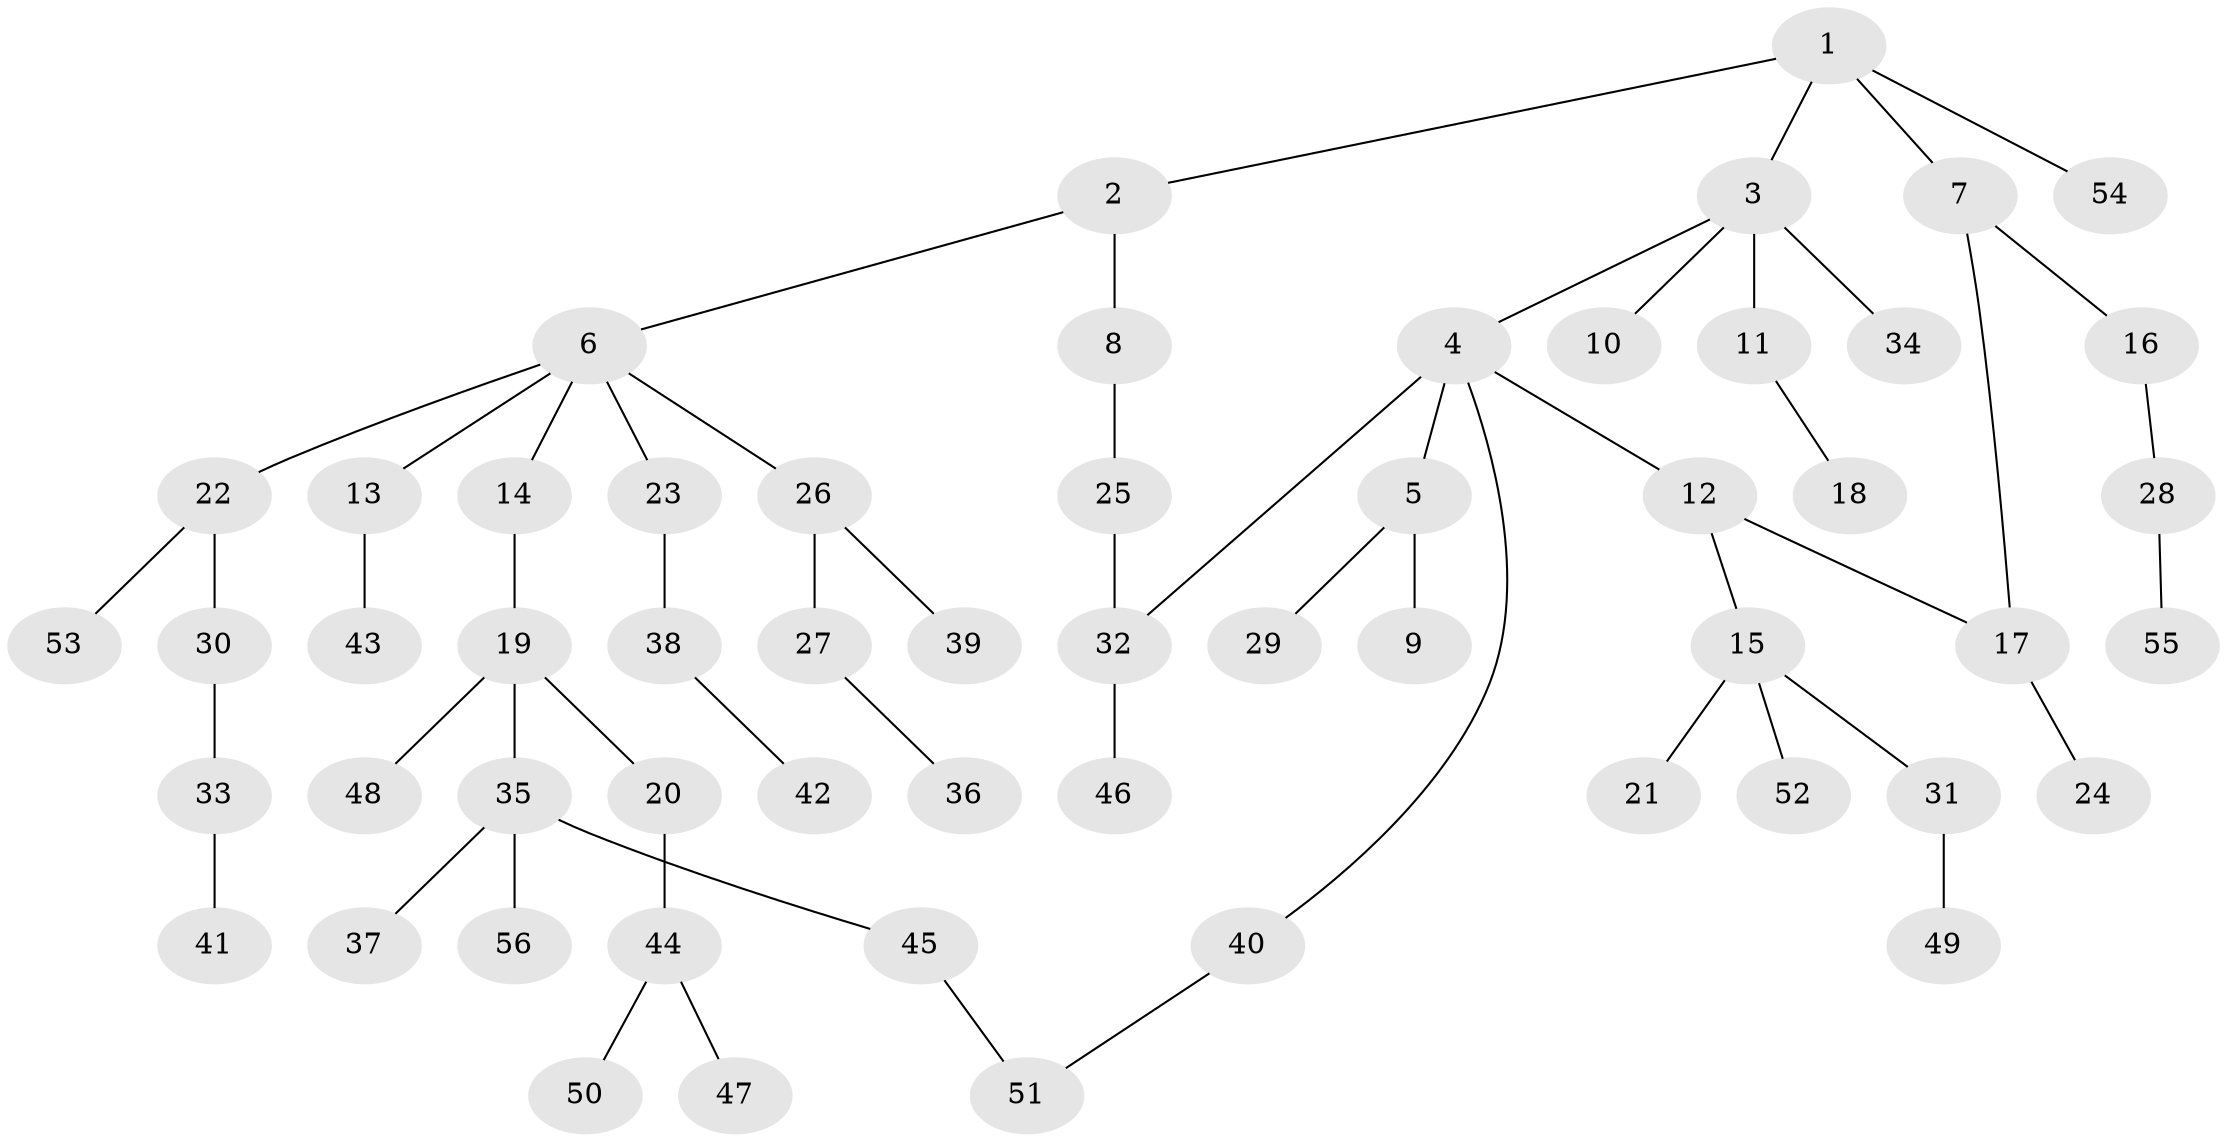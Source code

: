 // coarse degree distribution, {5: 0.07692307692307693, 6: 0.05128205128205128, 4: 0.05128205128205128, 2: 0.1794871794871795, 1: 0.5384615384615384, 3: 0.10256410256410256}
// Generated by graph-tools (version 1.1) at 2025/41/03/06/25 10:41:29]
// undirected, 56 vertices, 58 edges
graph export_dot {
graph [start="1"]
  node [color=gray90,style=filled];
  1;
  2;
  3;
  4;
  5;
  6;
  7;
  8;
  9;
  10;
  11;
  12;
  13;
  14;
  15;
  16;
  17;
  18;
  19;
  20;
  21;
  22;
  23;
  24;
  25;
  26;
  27;
  28;
  29;
  30;
  31;
  32;
  33;
  34;
  35;
  36;
  37;
  38;
  39;
  40;
  41;
  42;
  43;
  44;
  45;
  46;
  47;
  48;
  49;
  50;
  51;
  52;
  53;
  54;
  55;
  56;
  1 -- 2;
  1 -- 3;
  1 -- 7;
  1 -- 54;
  2 -- 6;
  2 -- 8;
  3 -- 4;
  3 -- 10;
  3 -- 11;
  3 -- 34;
  4 -- 5;
  4 -- 12;
  4 -- 40;
  4 -- 32;
  5 -- 9;
  5 -- 29;
  6 -- 13;
  6 -- 14;
  6 -- 22;
  6 -- 23;
  6 -- 26;
  7 -- 16;
  7 -- 17;
  8 -- 25;
  11 -- 18;
  12 -- 15;
  12 -- 17;
  13 -- 43;
  14 -- 19;
  15 -- 21;
  15 -- 31;
  15 -- 52;
  16 -- 28;
  17 -- 24;
  19 -- 20;
  19 -- 35;
  19 -- 48;
  20 -- 44;
  22 -- 30;
  22 -- 53;
  23 -- 38;
  25 -- 32;
  26 -- 27;
  26 -- 39;
  27 -- 36;
  28 -- 55;
  30 -- 33;
  31 -- 49;
  32 -- 46;
  33 -- 41;
  35 -- 37;
  35 -- 45;
  35 -- 56;
  38 -- 42;
  40 -- 51;
  44 -- 47;
  44 -- 50;
  45 -- 51;
}
